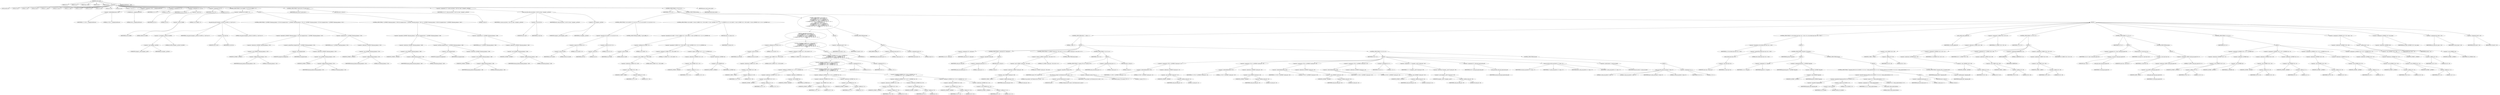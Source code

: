 digraph cache_insert {  
"1000114" [label = "(METHOD,cache_insert)" ]
"1000115" [label = "(PARAM,int a1)" ]
"1000116" [label = "(PARAM,int a2)" ]
"1000117" [label = "(PARAM,time_t time1)" ]
"1000118" [label = "(PARAM,int a4)" ]
"1000119" [label = "(PARAM,int a5)" ]
"1000120" [label = "(BLOCK,,)" ]
"1000121" [label = "(LOCAL,result: int)" ]
"1000122" [label = "(LOCAL,v6: int)" ]
"1000123" [label = "(LOCAL,v7: int)" ]
"1000124" [label = "(LOCAL,v8: int)" ]
"1000125" [label = "(LOCAL,v9: __int16)" ]
"1000126" [label = "(LOCAL,v10: char *)" ]
"1000127" [label = "(LOCAL,v11: char)" ]
"1000128" [label = "(LOCAL,v12: int)" ]
"1000129" [label = "(LOCAL,v13: int)" ]
"1000130" [label = "(LOCAL,v14: int)" ]
"1000131" [label = "(LOCAL,v15: int)" ]
"1000132" [label = "(LOCAL,v16: int)" ]
"1000133" [label = "(LOCAL,v17: int [ 7 ])" ]
"1000134" [label = "(<operator>.assignment,v17[4] = __readgsdword(0x14u))" ]
"1000135" [label = "(<operator>.indirectIndexAccess,v17[4])" ]
"1000136" [label = "(IDENTIFIER,v17,v17[4] = __readgsdword(0x14u))" ]
"1000137" [label = "(LITERAL,4,v17[4] = __readgsdword(0x14u))" ]
"1000138" [label = "(__readgsdword,__readgsdword(0x14u))" ]
"1000139" [label = "(LITERAL,0x14u,__readgsdword(0x14u))" ]
"1000140" [label = "(<operator>.assignment,v12 = 0)" ]
"1000141" [label = "(IDENTIFIER,v12,v12 = 0)" ]
"1000142" [label = "(LITERAL,0,v12 = 0)" ]
"1000143" [label = "(<operator>.assignment,v13 = a5 & 4)" ]
"1000144" [label = "(IDENTIFIER,v13,v13 = a5 & 4)" ]
"1000145" [label = "(<operator>.and,a5 & 4)" ]
"1000146" [label = "(IDENTIFIER,a5,a5 & 4)" ]
"1000147" [label = "(LITERAL,4,a5 & 4)" ]
"1000148" [label = "(<operator>.assignment,v14 = 0)" ]
"1000149" [label = "(IDENTIFIER,v14,v14 = 0)" ]
"1000150" [label = "(LITERAL,0,v14 = 0)" ]
"1000151" [label = "(CONTROL_STRUCTURE,if ( (a5 & 0x980) != 0 ),if ( (a5 & 0x980) != 0 ))" ]
"1000152" [label = "(<operator>.notEquals,(a5 & 0x980) != 0)" ]
"1000153" [label = "(<operator>.and,a5 & 0x980)" ]
"1000154" [label = "(IDENTIFIER,a5,a5 & 0x980)" ]
"1000155" [label = "(LITERAL,0x980,a5 & 0x980)" ]
"1000156" [label = "(LITERAL,0,(a5 & 0x980) != 0)" ]
"1000157" [label = "(BLOCK,,)" ]
"1000158" [label = "(log_query,log_query((unsigned __int16)a5 | 0x10000, a1, (void *)a2, 0))" ]
"1000159" [label = "(<operator>.or,(unsigned __int16)a5 | 0x10000)" ]
"1000160" [label = "(<operator>.cast,(unsigned __int16)a5)" ]
"1000161" [label = "(UNKNOWN,unsigned __int16,unsigned __int16)" ]
"1000162" [label = "(IDENTIFIER,a5,(unsigned __int16)a5)" ]
"1000163" [label = "(LITERAL,0x10000,(unsigned __int16)a5 | 0x10000)" ]
"1000164" [label = "(IDENTIFIER,a1,log_query((unsigned __int16)a5 | 0x10000, a1, (void *)a2, 0))" ]
"1000165" [label = "(<operator>.cast,(void *)a2)" ]
"1000166" [label = "(UNKNOWN,void *,void *)" ]
"1000167" [label = "(IDENTIFIER,a2,(void *)a2)" ]
"1000168" [label = "(LITERAL,0,log_query((unsigned __int16)a5 | 0x10000, a1, (void *)a2, 0))" ]
"1000169" [label = "(CONTROL_STRUCTURE,if ( *(_DWORD *)(dnsmasq_daemon + 252) && (unsigned int)a4 > *(_DWORD *)(dnsmasq_daemon + 252) ),if ( *(_DWORD *)(dnsmasq_daemon + 252) && (unsigned int)a4 > *(_DWORD *)(dnsmasq_daemon + 252) ))" ]
"1000170" [label = "(<operator>.logicalAnd,*(_DWORD *)(dnsmasq_daemon + 252) && (unsigned int)a4 > *(_DWORD *)(dnsmasq_daemon + 252))" ]
"1000171" [label = "(<operator>.indirection,*(_DWORD *)(dnsmasq_daemon + 252))" ]
"1000172" [label = "(<operator>.cast,(_DWORD *)(dnsmasq_daemon + 252))" ]
"1000173" [label = "(UNKNOWN,_DWORD *,_DWORD *)" ]
"1000174" [label = "(<operator>.addition,dnsmasq_daemon + 252)" ]
"1000175" [label = "(IDENTIFIER,dnsmasq_daemon,dnsmasq_daemon + 252)" ]
"1000176" [label = "(LITERAL,252,dnsmasq_daemon + 252)" ]
"1000177" [label = "(<operator>.greaterThan,(unsigned int)a4 > *(_DWORD *)(dnsmasq_daemon + 252))" ]
"1000178" [label = "(<operator>.cast,(unsigned int)a4)" ]
"1000179" [label = "(UNKNOWN,unsigned int,unsigned int)" ]
"1000180" [label = "(IDENTIFIER,a4,(unsigned int)a4)" ]
"1000181" [label = "(<operator>.indirection,*(_DWORD *)(dnsmasq_daemon + 252))" ]
"1000182" [label = "(<operator>.cast,(_DWORD *)(dnsmasq_daemon + 252))" ]
"1000183" [label = "(UNKNOWN,_DWORD *,_DWORD *)" ]
"1000184" [label = "(<operator>.addition,dnsmasq_daemon + 252)" ]
"1000185" [label = "(IDENTIFIER,dnsmasq_daemon,dnsmasq_daemon + 252)" ]
"1000186" [label = "(LITERAL,252,dnsmasq_daemon + 252)" ]
"1000187" [label = "(<operator>.assignment,a4 = *(_DWORD *)(dnsmasq_daemon + 252))" ]
"1000188" [label = "(IDENTIFIER,a4,a4 = *(_DWORD *)(dnsmasq_daemon + 252))" ]
"1000189" [label = "(<operator>.indirection,*(_DWORD *)(dnsmasq_daemon + 252))" ]
"1000190" [label = "(<operator>.cast,(_DWORD *)(dnsmasq_daemon + 252))" ]
"1000191" [label = "(UNKNOWN,_DWORD *,_DWORD *)" ]
"1000192" [label = "(<operator>.addition,dnsmasq_daemon + 252)" ]
"1000193" [label = "(IDENTIFIER,dnsmasq_daemon,dnsmasq_daemon + 252)" ]
"1000194" [label = "(LITERAL,252,dnsmasq_daemon + 252)" ]
"1000195" [label = "(CONTROL_STRUCTURE,if ( *(_DWORD *)(dnsmasq_daemon + 248) && (unsigned int)a4 < *(_DWORD *)(dnsmasq_daemon + 248) ),if ( *(_DWORD *)(dnsmasq_daemon + 248) && (unsigned int)a4 < *(_DWORD *)(dnsmasq_daemon + 248) ))" ]
"1000196" [label = "(<operator>.logicalAnd,*(_DWORD *)(dnsmasq_daemon + 248) && (unsigned int)a4 < *(_DWORD *)(dnsmasq_daemon + 248))" ]
"1000197" [label = "(<operator>.indirection,*(_DWORD *)(dnsmasq_daemon + 248))" ]
"1000198" [label = "(<operator>.cast,(_DWORD *)(dnsmasq_daemon + 248))" ]
"1000199" [label = "(UNKNOWN,_DWORD *,_DWORD *)" ]
"1000200" [label = "(<operator>.addition,dnsmasq_daemon + 248)" ]
"1000201" [label = "(IDENTIFIER,dnsmasq_daemon,dnsmasq_daemon + 248)" ]
"1000202" [label = "(LITERAL,248,dnsmasq_daemon + 248)" ]
"1000203" [label = "(<operator>.lessThan,(unsigned int)a4 < *(_DWORD *)(dnsmasq_daemon + 248))" ]
"1000204" [label = "(<operator>.cast,(unsigned int)a4)" ]
"1000205" [label = "(UNKNOWN,unsigned int,unsigned int)" ]
"1000206" [label = "(IDENTIFIER,a4,(unsigned int)a4)" ]
"1000207" [label = "(<operator>.indirection,*(_DWORD *)(dnsmasq_daemon + 248))" ]
"1000208" [label = "(<operator>.cast,(_DWORD *)(dnsmasq_daemon + 248))" ]
"1000209" [label = "(UNKNOWN,_DWORD *,_DWORD *)" ]
"1000210" [label = "(<operator>.addition,dnsmasq_daemon + 248)" ]
"1000211" [label = "(IDENTIFIER,dnsmasq_daemon,dnsmasq_daemon + 248)" ]
"1000212" [label = "(LITERAL,248,dnsmasq_daemon + 248)" ]
"1000213" [label = "(<operator>.assignment,a4 = *(_DWORD *)(dnsmasq_daemon + 248))" ]
"1000214" [label = "(IDENTIFIER,a4,a4 = *(_DWORD *)(dnsmasq_daemon + 248))" ]
"1000215" [label = "(<operator>.indirection,*(_DWORD *)(dnsmasq_daemon + 248))" ]
"1000216" [label = "(<operator>.cast,(_DWORD *)(dnsmasq_daemon + 248))" ]
"1000217" [label = "(UNKNOWN,_DWORD *,_DWORD *)" ]
"1000218" [label = "(<operator>.addition,dnsmasq_daemon + 248)" ]
"1000219" [label = "(IDENTIFIER,dnsmasq_daemon,dnsmasq_daemon + 248)" ]
"1000220" [label = "(LITERAL,248,dnsmasq_daemon + 248)" ]
"1000221" [label = "(CONTROL_STRUCTURE,if ( insert_error ),if ( insert_error ))" ]
"1000222" [label = "(IDENTIFIER,insert_error,if ( insert_error ))" ]
"1000223" [label = "(RETURN,return 0;,return 0;)" ]
"1000224" [label = "(LITERAL,0,return 0;)" ]
"1000225" [label = "(<operator>.assignment,v15 = cache_scan_free(a1, (void *)a2, time1, (unsigned __int16)a5))" ]
"1000226" [label = "(IDENTIFIER,v15,v15 = cache_scan_free(a1, (void *)a2, time1, (unsigned __int16)a5))" ]
"1000227" [label = "(cache_scan_free,cache_scan_free(a1, (void *)a2, time1, (unsigned __int16)a5))" ]
"1000228" [label = "(IDENTIFIER,a1,cache_scan_free(a1, (void *)a2, time1, (unsigned __int16)a5))" ]
"1000229" [label = "(<operator>.cast,(void *)a2)" ]
"1000230" [label = "(UNKNOWN,void *,void *)" ]
"1000231" [label = "(IDENTIFIER,a2,(void *)a2)" ]
"1000232" [label = "(IDENTIFIER,time1,cache_scan_free(a1, (void *)a2, time1, (unsigned __int16)a5))" ]
"1000233" [label = "(<operator>.cast,(unsigned __int16)a5)" ]
"1000234" [label = "(UNKNOWN,unsigned __int16,unsigned __int16)" ]
"1000235" [label = "(IDENTIFIER,a5,(unsigned __int16)a5)" ]
"1000236" [label = "(CONTROL_STRUCTURE,if ( v15 ),if ( v15 ))" ]
"1000237" [label = "(IDENTIFIER,v15,if ( v15 ))" ]
"1000238" [label = "(BLOCK,,)" ]
"1000239" [label = "(CONTROL_STRUCTURE,if ( (a5 & 0x180) == 0 || (a5 & 8) == 0 ),if ( (a5 & 0x180) == 0 || (a5 & 8) == 0 ))" ]
"1000240" [label = "(<operator>.logicalOr,(a5 & 0x180) == 0 || (a5 & 8) == 0)" ]
"1000241" [label = "(<operator>.equals,(a5 & 0x180) == 0)" ]
"1000242" [label = "(<operator>.and,a5 & 0x180)" ]
"1000243" [label = "(IDENTIFIER,a5,a5 & 0x180)" ]
"1000244" [label = "(LITERAL,0x180,a5 & 0x180)" ]
"1000245" [label = "(LITERAL,0,(a5 & 0x180) == 0)" ]
"1000246" [label = "(<operator>.equals,(a5 & 8) == 0)" ]
"1000247" [label = "(<operator>.and,a5 & 8)" ]
"1000248" [label = "(IDENTIFIER,a5,a5 & 8)" ]
"1000249" [label = "(LITERAL,8,a5 & 8)" ]
"1000250" [label = "(LITERAL,0,(a5 & 8) == 0)" ]
"1000251" [label = "(CONTROL_STRUCTURE,goto LABEL_27;,goto LABEL_27;)" ]
"1000252" [label = "(CONTROL_STRUCTURE,if ( (a5 & 0x80) != 0 && (*(_WORD *)(v15 + 36) & 0x80) != 0 && *(_DWORD *)(v15 + 12) == *(_DWORD *)a2 ),if ( (a5 & 0x80) != 0 && (*(_WORD *)(v15 + 36) & 0x80) != 0 && *(_DWORD *)(v15 + 12) == *(_DWORD *)a2 ))" ]
"1000253" [label = "(<operator>.logicalAnd,(a5 & 0x80) != 0 && (*(_WORD *)(v15 + 36) & 0x80) != 0 && *(_DWORD *)(v15 + 12) == *(_DWORD *)a2)" ]
"1000254" [label = "(<operator>.notEquals,(a5 & 0x80) != 0)" ]
"1000255" [label = "(<operator>.and,a5 & 0x80)" ]
"1000256" [label = "(IDENTIFIER,a5,a5 & 0x80)" ]
"1000257" [label = "(LITERAL,0x80,a5 & 0x80)" ]
"1000258" [label = "(LITERAL,0,(a5 & 0x80) != 0)" ]
"1000259" [label = "(<operator>.logicalAnd,(*(_WORD *)(v15 + 36) & 0x80) != 0 && *(_DWORD *)(v15 + 12) == *(_DWORD *)a2)" ]
"1000260" [label = "(<operator>.notEquals,(*(_WORD *)(v15 + 36) & 0x80) != 0)" ]
"1000261" [label = "(<operator>.and,*(_WORD *)(v15 + 36) & 0x80)" ]
"1000262" [label = "(<operator>.indirection,*(_WORD *)(v15 + 36))" ]
"1000263" [label = "(<operator>.cast,(_WORD *)(v15 + 36))" ]
"1000264" [label = "(UNKNOWN,_WORD *,_WORD *)" ]
"1000265" [label = "(<operator>.addition,v15 + 36)" ]
"1000266" [label = "(IDENTIFIER,v15,v15 + 36)" ]
"1000267" [label = "(LITERAL,36,v15 + 36)" ]
"1000268" [label = "(LITERAL,0x80,*(_WORD *)(v15 + 36) & 0x80)" ]
"1000269" [label = "(LITERAL,0,(*(_WORD *)(v15 + 36) & 0x80) != 0)" ]
"1000270" [label = "(<operator>.equals,*(_DWORD *)(v15 + 12) == *(_DWORD *)a2)" ]
"1000271" [label = "(<operator>.indirection,*(_DWORD *)(v15 + 12))" ]
"1000272" [label = "(<operator>.cast,(_DWORD *)(v15 + 12))" ]
"1000273" [label = "(UNKNOWN,_DWORD *,_DWORD *)" ]
"1000274" [label = "(<operator>.addition,v15 + 12)" ]
"1000275" [label = "(IDENTIFIER,v15,v15 + 12)" ]
"1000276" [label = "(LITERAL,12,v15 + 12)" ]
"1000277" [label = "(<operator>.indirection,*(_DWORD *)a2)" ]
"1000278" [label = "(<operator>.cast,(_DWORD *)a2)" ]
"1000279" [label = "(UNKNOWN,_DWORD *,_DWORD *)" ]
"1000280" [label = "(IDENTIFIER,a2,(_DWORD *)a2)" ]
"1000281" [label = "(RETURN,return v15;,return v15;)" ]
"1000282" [label = "(IDENTIFIER,v15,return v15;)" ]
"1000283" [label = "(CONTROL_STRUCTURE,if ( (a5 & 0x100) != 0\n      && (*(_WORD *)(v15 + 36) & 0x100) != 0\n      && (*(_DWORD *)(v15 + 12) != *(_DWORD *)a2\n       || *(_DWORD *)(v15 + 16) != *(_DWORD *)(a2 + 4)\n       || *(_DWORD *)(v15 + 20) != *(_DWORD *)(a2 + 8)\n       || *(_DWORD *)(v15 + 24) != *(_DWORD *)(a2 + 12) ? (v6 = 0) : (v6 = 1),\n          v6) ),if ( (a5 & 0x100) != 0\n      && (*(_WORD *)(v15 + 36) & 0x100) != 0\n      && (*(_DWORD *)(v15 + 12) != *(_DWORD *)a2\n       || *(_DWORD *)(v15 + 16) != *(_DWORD *)(a2 + 4)\n       || *(_DWORD *)(v15 + 20) != *(_DWORD *)(a2 + 8)\n       || *(_DWORD *)(v15 + 24) != *(_DWORD *)(a2 + 12) ? (v6 = 0) : (v6 = 1),\n          v6) ))" ]
"1000284" [label = "(<operator>.logicalAnd,(a5 & 0x100) != 0\n      && (*(_WORD *)(v15 + 36) & 0x100) != 0\n      && (*(_DWORD *)(v15 + 12) != *(_DWORD *)a2\n       || *(_DWORD *)(v15 + 16) != *(_DWORD *)(a2 + 4)\n       || *(_DWORD *)(v15 + 20) != *(_DWORD *)(a2 + 8)\n       || *(_DWORD *)(v15 + 24) != *(_DWORD *)(a2 + 12) ? (v6 = 0) : (v6 = 1),\n          v6))" ]
"1000285" [label = "(<operator>.notEquals,(a5 & 0x100) != 0)" ]
"1000286" [label = "(<operator>.and,a5 & 0x100)" ]
"1000287" [label = "(IDENTIFIER,a5,a5 & 0x100)" ]
"1000288" [label = "(LITERAL,0x100,a5 & 0x100)" ]
"1000289" [label = "(LITERAL,0,(a5 & 0x100) != 0)" ]
"1000290" [label = "(<operator>.logicalAnd,(*(_WORD *)(v15 + 36) & 0x100) != 0\n      && (*(_DWORD *)(v15 + 12) != *(_DWORD *)a2\n       || *(_DWORD *)(v15 + 16) != *(_DWORD *)(a2 + 4)\n       || *(_DWORD *)(v15 + 20) != *(_DWORD *)(a2 + 8)\n       || *(_DWORD *)(v15 + 24) != *(_DWORD *)(a2 + 12) ? (v6 = 0) : (v6 = 1),\n          v6))" ]
"1000291" [label = "(<operator>.notEquals,(*(_WORD *)(v15 + 36) & 0x100) != 0)" ]
"1000292" [label = "(<operator>.and,*(_WORD *)(v15 + 36) & 0x100)" ]
"1000293" [label = "(<operator>.indirection,*(_WORD *)(v15 + 36))" ]
"1000294" [label = "(<operator>.cast,(_WORD *)(v15 + 36))" ]
"1000295" [label = "(UNKNOWN,_WORD *,_WORD *)" ]
"1000296" [label = "(<operator>.addition,v15 + 36)" ]
"1000297" [label = "(IDENTIFIER,v15,v15 + 36)" ]
"1000298" [label = "(LITERAL,36,v15 + 36)" ]
"1000299" [label = "(LITERAL,0x100,*(_WORD *)(v15 + 36) & 0x100)" ]
"1000300" [label = "(LITERAL,0,(*(_WORD *)(v15 + 36) & 0x100) != 0)" ]
"1000301" [label = "(BLOCK,,)" ]
"1000302" [label = "(<operator>.conditional,*(_DWORD *)(v15 + 12) != *(_DWORD *)a2\n       || *(_DWORD *)(v15 + 16) != *(_DWORD *)(a2 + 4)\n       || *(_DWORD *)(v15 + 20) != *(_DWORD *)(a2 + 8)\n       || *(_DWORD *)(v15 + 24) != *(_DWORD *)(a2 + 12) ? (v6 = 0) : (v6 = 1))" ]
"1000303" [label = "(<operator>.logicalOr,*(_DWORD *)(v15 + 12) != *(_DWORD *)a2\n       || *(_DWORD *)(v15 + 16) != *(_DWORD *)(a2 + 4)\n       || *(_DWORD *)(v15 + 20) != *(_DWORD *)(a2 + 8)\n       || *(_DWORD *)(v15 + 24) != *(_DWORD *)(a2 + 12))" ]
"1000304" [label = "(<operator>.notEquals,*(_DWORD *)(v15 + 12) != *(_DWORD *)a2)" ]
"1000305" [label = "(<operator>.indirection,*(_DWORD *)(v15 + 12))" ]
"1000306" [label = "(<operator>.cast,(_DWORD *)(v15 + 12))" ]
"1000307" [label = "(UNKNOWN,_DWORD *,_DWORD *)" ]
"1000308" [label = "(<operator>.addition,v15 + 12)" ]
"1000309" [label = "(IDENTIFIER,v15,v15 + 12)" ]
"1000310" [label = "(LITERAL,12,v15 + 12)" ]
"1000311" [label = "(<operator>.indirection,*(_DWORD *)a2)" ]
"1000312" [label = "(<operator>.cast,(_DWORD *)a2)" ]
"1000313" [label = "(UNKNOWN,_DWORD *,_DWORD *)" ]
"1000314" [label = "(IDENTIFIER,a2,(_DWORD *)a2)" ]
"1000315" [label = "(<operator>.logicalOr,*(_DWORD *)(v15 + 16) != *(_DWORD *)(a2 + 4)\n       || *(_DWORD *)(v15 + 20) != *(_DWORD *)(a2 + 8)\n       || *(_DWORD *)(v15 + 24) != *(_DWORD *)(a2 + 12))" ]
"1000316" [label = "(<operator>.notEquals,*(_DWORD *)(v15 + 16) != *(_DWORD *)(a2 + 4))" ]
"1000317" [label = "(<operator>.indirection,*(_DWORD *)(v15 + 16))" ]
"1000318" [label = "(<operator>.cast,(_DWORD *)(v15 + 16))" ]
"1000319" [label = "(UNKNOWN,_DWORD *,_DWORD *)" ]
"1000320" [label = "(<operator>.addition,v15 + 16)" ]
"1000321" [label = "(IDENTIFIER,v15,v15 + 16)" ]
"1000322" [label = "(LITERAL,16,v15 + 16)" ]
"1000323" [label = "(<operator>.indirection,*(_DWORD *)(a2 + 4))" ]
"1000324" [label = "(<operator>.cast,(_DWORD *)(a2 + 4))" ]
"1000325" [label = "(UNKNOWN,_DWORD *,_DWORD *)" ]
"1000326" [label = "(<operator>.addition,a2 + 4)" ]
"1000327" [label = "(IDENTIFIER,a2,a2 + 4)" ]
"1000328" [label = "(LITERAL,4,a2 + 4)" ]
"1000329" [label = "(<operator>.logicalOr,*(_DWORD *)(v15 + 20) != *(_DWORD *)(a2 + 8)\n       || *(_DWORD *)(v15 + 24) != *(_DWORD *)(a2 + 12))" ]
"1000330" [label = "(<operator>.notEquals,*(_DWORD *)(v15 + 20) != *(_DWORD *)(a2 + 8))" ]
"1000331" [label = "(<operator>.indirection,*(_DWORD *)(v15 + 20))" ]
"1000332" [label = "(<operator>.cast,(_DWORD *)(v15 + 20))" ]
"1000333" [label = "(UNKNOWN,_DWORD *,_DWORD *)" ]
"1000334" [label = "(<operator>.addition,v15 + 20)" ]
"1000335" [label = "(IDENTIFIER,v15,v15 + 20)" ]
"1000336" [label = "(LITERAL,20,v15 + 20)" ]
"1000337" [label = "(<operator>.indirection,*(_DWORD *)(a2 + 8))" ]
"1000338" [label = "(<operator>.cast,(_DWORD *)(a2 + 8))" ]
"1000339" [label = "(UNKNOWN,_DWORD *,_DWORD *)" ]
"1000340" [label = "(<operator>.addition,a2 + 8)" ]
"1000341" [label = "(IDENTIFIER,a2,a2 + 8)" ]
"1000342" [label = "(LITERAL,8,a2 + 8)" ]
"1000343" [label = "(<operator>.notEquals,*(_DWORD *)(v15 + 24) != *(_DWORD *)(a2 + 12))" ]
"1000344" [label = "(<operator>.indirection,*(_DWORD *)(v15 + 24))" ]
"1000345" [label = "(<operator>.cast,(_DWORD *)(v15 + 24))" ]
"1000346" [label = "(UNKNOWN,_DWORD *,_DWORD *)" ]
"1000347" [label = "(<operator>.addition,v15 + 24)" ]
"1000348" [label = "(IDENTIFIER,v15,v15 + 24)" ]
"1000349" [label = "(LITERAL,24,v15 + 24)" ]
"1000350" [label = "(<operator>.indirection,*(_DWORD *)(a2 + 12))" ]
"1000351" [label = "(<operator>.cast,(_DWORD *)(a2 + 12))" ]
"1000352" [label = "(UNKNOWN,_DWORD *,_DWORD *)" ]
"1000353" [label = "(<operator>.addition,a2 + 12)" ]
"1000354" [label = "(IDENTIFIER,a2,a2 + 12)" ]
"1000355" [label = "(LITERAL,12,a2 + 12)" ]
"1000356" [label = "(<operator>.assignment,v6 = 0)" ]
"1000357" [label = "(IDENTIFIER,v6,v6 = 0)" ]
"1000358" [label = "(LITERAL,0,v6 = 0)" ]
"1000359" [label = "(<operator>.assignment,v6 = 1)" ]
"1000360" [label = "(IDENTIFIER,v6,v6 = 1)" ]
"1000361" [label = "(LITERAL,1,v6 = 1)" ]
"1000362" [label = "(IDENTIFIER,v6,)" ]
"1000363" [label = "(BLOCK,,)" ]
"1000364" [label = "(<operator>.assignment,result = v15)" ]
"1000365" [label = "(IDENTIFIER,result,result = v15)" ]
"1000366" [label = "(IDENTIFIER,v15,result = v15)" ]
"1000367" [label = "(CONTROL_STRUCTURE,else,else)" ]
"1000368" [label = "(BLOCK,,)" ]
"1000369" [label = "(JUMP_TARGET,LABEL_27)" ]
"1000370" [label = "(<operator>.assignment,insert_error = 1)" ]
"1000371" [label = "(IDENTIFIER,insert_error,insert_error = 1)" ]
"1000372" [label = "(LITERAL,1,insert_error = 1)" ]
"1000373" [label = "(<operator>.assignment,result = 0)" ]
"1000374" [label = "(IDENTIFIER,result,result = 0)" ]
"1000375" [label = "(LITERAL,0,result = 0)" ]
"1000376" [label = "(CONTROL_STRUCTURE,else,else)" ]
"1000377" [label = "(BLOCK,,)" ]
"1000378" [label = "(CONTROL_STRUCTURE,while ( 1 ),while ( 1 ))" ]
"1000379" [label = "(LITERAL,1,while ( 1 ))" ]
"1000380" [label = "(BLOCK,,)" ]
"1000381" [label = "(<operator>.assignment,v16 = cache_tail)" ]
"1000382" [label = "(IDENTIFIER,v16,v16 = cache_tail)" ]
"1000383" [label = "(IDENTIFIER,cache_tail,v16 = cache_tail)" ]
"1000384" [label = "(CONTROL_STRUCTURE,if ( !cache_tail ),if ( !cache_tail ))" ]
"1000385" [label = "(<operator>.logicalNot,!cache_tail)" ]
"1000386" [label = "(IDENTIFIER,cache_tail,!cache_tail)" ]
"1000387" [label = "(BLOCK,,)" ]
"1000388" [label = "(<operator>.assignment,insert_error = 1)" ]
"1000389" [label = "(IDENTIFIER,insert_error,insert_error = 1)" ]
"1000390" [label = "(LITERAL,1,insert_error = 1)" ]
"1000391" [label = "(RETURN,return 0;,return 0;)" ]
"1000392" [label = "(LITERAL,0,return 0;)" ]
"1000393" [label = "(CONTROL_STRUCTURE,if ( (*(_WORD *)(cache_tail + 36) & 0xC) == 0 ),if ( (*(_WORD *)(cache_tail + 36) & 0xC) == 0 ))" ]
"1000394" [label = "(<operator>.equals,(*(_WORD *)(cache_tail + 36) & 0xC) == 0)" ]
"1000395" [label = "(<operator>.and,*(_WORD *)(cache_tail + 36) & 0xC)" ]
"1000396" [label = "(<operator>.indirection,*(_WORD *)(cache_tail + 36))" ]
"1000397" [label = "(<operator>.cast,(_WORD *)(cache_tail + 36))" ]
"1000398" [label = "(UNKNOWN,_WORD *,_WORD *)" ]
"1000399" [label = "(<operator>.addition,cache_tail + 36)" ]
"1000400" [label = "(IDENTIFIER,cache_tail,cache_tail + 36)" ]
"1000401" [label = "(LITERAL,36,cache_tail + 36)" ]
"1000402" [label = "(LITERAL,0xC,*(_WORD *)(cache_tail + 36) & 0xC)" ]
"1000403" [label = "(LITERAL,0,(*(_WORD *)(cache_tail + 36) & 0xC) == 0)" ]
"1000404" [label = "(CONTROL_STRUCTURE,break;,break;)" ]
"1000405" [label = "(CONTROL_STRUCTURE,if ( v14 ),if ( v14 ))" ]
"1000406" [label = "(IDENTIFIER,v14,if ( v14 ))" ]
"1000407" [label = "(BLOCK,,)" ]
"1000408" [label = "(CONTROL_STRUCTURE,if ( !warned_7379 ),if ( !warned_7379 ))" ]
"1000409" [label = "(<operator>.logicalNot,!warned_7379)" ]
"1000410" [label = "(IDENTIFIER,warned_7379,!warned_7379)" ]
"1000411" [label = "(BLOCK,,)" ]
"1000412" [label = "(my_syslog,my_syslog(3, (int)\"Internal error in cache.\", v11))" ]
"1000413" [label = "(LITERAL,3,my_syslog(3, (int)\"Internal error in cache.\", v11))" ]
"1000414" [label = "(<operator>.cast,(int)\"Internal error in cache.\")" ]
"1000415" [label = "(UNKNOWN,int,int)" ]
"1000416" [label = "(LITERAL,\"Internal error in cache.\",(int)\"Internal error in cache.\")" ]
"1000417" [label = "(IDENTIFIER,v11,my_syslog(3, (int)\"Internal error in cache.\", v11))" ]
"1000418" [label = "(<operator>.assignment,warned_7379 = 1)" ]
"1000419" [label = "(IDENTIFIER,warned_7379,warned_7379 = 1)" ]
"1000420" [label = "(LITERAL,1,warned_7379 = 1)" ]
"1000421" [label = "(<operator>.assignment,insert_error = 1)" ]
"1000422" [label = "(IDENTIFIER,insert_error,insert_error = 1)" ]
"1000423" [label = "(LITERAL,1,insert_error = 1)" ]
"1000424" [label = "(RETURN,return 0;,return 0;)" ]
"1000425" [label = "(LITERAL,0,return 0;)" ]
"1000426" [label = "(CONTROL_STRUCTURE,if ( v13 ),if ( v13 ))" ]
"1000427" [label = "(IDENTIFIER,v13,if ( v13 ))" ]
"1000428" [label = "(BLOCK,,)" ]
"1000429" [label = "(<operator>.assignment,v17[0] = *(_DWORD *)(cache_tail + 12))" ]
"1000430" [label = "(<operator>.indirectIndexAccess,v17[0])" ]
"1000431" [label = "(IDENTIFIER,v17,v17[0] = *(_DWORD *)(cache_tail + 12))" ]
"1000432" [label = "(LITERAL,0,v17[0] = *(_DWORD *)(cache_tail + 12))" ]
"1000433" [label = "(<operator>.indirection,*(_DWORD *)(cache_tail + 12))" ]
"1000434" [label = "(<operator>.cast,(_DWORD *)(cache_tail + 12))" ]
"1000435" [label = "(UNKNOWN,_DWORD *,_DWORD *)" ]
"1000436" [label = "(<operator>.addition,cache_tail + 12)" ]
"1000437" [label = "(IDENTIFIER,cache_tail,cache_tail + 12)" ]
"1000438" [label = "(LITERAL,12,cache_tail + 12)" ]
"1000439" [label = "(<operator>.assignment,v17[1] = *(_DWORD *)(cache_tail + 16))" ]
"1000440" [label = "(<operator>.indirectIndexAccess,v17[1])" ]
"1000441" [label = "(IDENTIFIER,v17,v17[1] = *(_DWORD *)(cache_tail + 16))" ]
"1000442" [label = "(LITERAL,1,v17[1] = *(_DWORD *)(cache_tail + 16))" ]
"1000443" [label = "(<operator>.indirection,*(_DWORD *)(cache_tail + 16))" ]
"1000444" [label = "(<operator>.cast,(_DWORD *)(cache_tail + 16))" ]
"1000445" [label = "(UNKNOWN,_DWORD *,_DWORD *)" ]
"1000446" [label = "(<operator>.addition,cache_tail + 16)" ]
"1000447" [label = "(IDENTIFIER,cache_tail,cache_tail + 16)" ]
"1000448" [label = "(LITERAL,16,cache_tail + 16)" ]
"1000449" [label = "(<operator>.assignment,v17[2] = *(_DWORD *)(cache_tail + 20))" ]
"1000450" [label = "(<operator>.indirectIndexAccess,v17[2])" ]
"1000451" [label = "(IDENTIFIER,v17,v17[2] = *(_DWORD *)(cache_tail + 20))" ]
"1000452" [label = "(LITERAL,2,v17[2] = *(_DWORD *)(cache_tail + 20))" ]
"1000453" [label = "(<operator>.indirection,*(_DWORD *)(cache_tail + 20))" ]
"1000454" [label = "(<operator>.cast,(_DWORD *)(cache_tail + 20))" ]
"1000455" [label = "(UNKNOWN,_DWORD *,_DWORD *)" ]
"1000456" [label = "(<operator>.addition,cache_tail + 20)" ]
"1000457" [label = "(IDENTIFIER,cache_tail,cache_tail + 20)" ]
"1000458" [label = "(LITERAL,20,cache_tail + 20)" ]
"1000459" [label = "(<operator>.assignment,v17[3] = *(_DWORD *)(cache_tail + 24))" ]
"1000460" [label = "(<operator>.indirectIndexAccess,v17[3])" ]
"1000461" [label = "(IDENTIFIER,v17,v17[3] = *(_DWORD *)(cache_tail + 24))" ]
"1000462" [label = "(LITERAL,3,v17[3] = *(_DWORD *)(cache_tail + 24))" ]
"1000463" [label = "(<operator>.indirection,*(_DWORD *)(cache_tail + 24))" ]
"1000464" [label = "(<operator>.cast,(_DWORD *)(cache_tail + 24))" ]
"1000465" [label = "(UNKNOWN,_DWORD *,_DWORD *)" ]
"1000466" [label = "(<operator>.addition,cache_tail + 24)" ]
"1000467" [label = "(IDENTIFIER,cache_tail,cache_tail + 24)" ]
"1000468" [label = "(LITERAL,24,cache_tail + 24)" ]
"1000469" [label = "(<operator>.assignment,v14 = 1)" ]
"1000470" [label = "(IDENTIFIER,v14,v14 = 1)" ]
"1000471" [label = "(LITERAL,1,v14 = 1)" ]
"1000472" [label = "(<operator>.assignment,v7 = *(unsigned __int16 *)(cache_tail + 36))" ]
"1000473" [label = "(IDENTIFIER,v7,v7 = *(unsigned __int16 *)(cache_tail + 36))" ]
"1000474" [label = "(<operator>.indirection,*(unsigned __int16 *)(cache_tail + 36))" ]
"1000475" [label = "(<operator>.cast,(unsigned __int16 *)(cache_tail + 36))" ]
"1000476" [label = "(UNKNOWN,unsigned __int16 *,unsigned __int16 *)" ]
"1000477" [label = "(<operator>.addition,cache_tail + 36)" ]
"1000478" [label = "(IDENTIFIER,cache_tail,cache_tail + 36)" ]
"1000479" [label = "(LITERAL,36,cache_tail + 36)" ]
"1000480" [label = "(<operator>.assignment,v8 = cache_get_name(cache_tail))" ]
"1000481" [label = "(IDENTIFIER,v8,v8 = cache_get_name(cache_tail))" ]
"1000482" [label = "(cache_get_name,cache_get_name(cache_tail))" ]
"1000483" [label = "(IDENTIFIER,cache_tail,cache_get_name(cache_tail))" ]
"1000484" [label = "(cache_scan_free,cache_scan_free(v8, v17, time1, v7))" ]
"1000485" [label = "(IDENTIFIER,v8,cache_scan_free(v8, v17, time1, v7))" ]
"1000486" [label = "(IDENTIFIER,v17,cache_scan_free(v8, v17, time1, v7))" ]
"1000487" [label = "(IDENTIFIER,time1,cache_scan_free(v8, v17, time1, v7))" ]
"1000488" [label = "(IDENTIFIER,v7,cache_scan_free(v8, v17, time1, v7))" ]
"1000489" [label = "(<operator>.preIncrement,++cache_live_freed)" ]
"1000490" [label = "(IDENTIFIER,cache_live_freed,++cache_live_freed)" ]
"1000491" [label = "(CONTROL_STRUCTURE,else,else)" ]
"1000492" [label = "(BLOCK,,)" ]
"1000493" [label = "(cache_scan_free,cache_scan_free(0, 0, time1, 0))" ]
"1000494" [label = "(LITERAL,0,cache_scan_free(0, 0, time1, 0))" ]
"1000495" [label = "(LITERAL,0,cache_scan_free(0, 0, time1, 0))" ]
"1000496" [label = "(IDENTIFIER,time1,cache_scan_free(0, 0, time1, 0))" ]
"1000497" [label = "(LITERAL,0,cache_scan_free(0, 0, time1, 0))" ]
"1000498" [label = "(<operator>.assignment,v13 = 1)" ]
"1000499" [label = "(IDENTIFIER,v13,v13 = 1)" ]
"1000500" [label = "(LITERAL,1,v13 = 1)" ]
"1000501" [label = "(CONTROL_STRUCTURE,if ( a1 && strlen((const char *)a1) > 0x31 ),if ( a1 && strlen((const char *)a1) > 0x31 ))" ]
"1000502" [label = "(<operator>.logicalAnd,a1 && strlen((const char *)a1) > 0x31)" ]
"1000503" [label = "(IDENTIFIER,a1,a1 && strlen((const char *)a1) > 0x31)" ]
"1000504" [label = "(<operator>.greaterThan,strlen((const char *)a1) > 0x31)" ]
"1000505" [label = "(strlen,strlen((const char *)a1))" ]
"1000506" [label = "(<operator>.cast,(const char *)a1)" ]
"1000507" [label = "(UNKNOWN,const char *,const char *)" ]
"1000508" [label = "(IDENTIFIER,a1,(const char *)a1)" ]
"1000509" [label = "(LITERAL,0x31,strlen((const char *)a1) > 0x31)" ]
"1000510" [label = "(BLOCK,,)" ]
"1000511" [label = "(CONTROL_STRUCTURE,if ( big_free ),if ( big_free ))" ]
"1000512" [label = "(IDENTIFIER,big_free,if ( big_free ))" ]
"1000513" [label = "(BLOCK,,)" ]
"1000514" [label = "(<operator>.assignment,v12 = big_free)" ]
"1000515" [label = "(IDENTIFIER,v12,v12 = big_free)" ]
"1000516" [label = "(IDENTIFIER,big_free,v12 = big_free)" ]
"1000517" [label = "(<operator>.assignment,big_free = *(_DWORD *)big_free)" ]
"1000518" [label = "(IDENTIFIER,big_free,big_free = *(_DWORD *)big_free)" ]
"1000519" [label = "(<operator>.indirection,*(_DWORD *)big_free)" ]
"1000520" [label = "(<operator>.cast,(_DWORD *)big_free)" ]
"1000521" [label = "(UNKNOWN,_DWORD *,_DWORD *)" ]
"1000522" [label = "(IDENTIFIER,big_free,(_DWORD *)big_free)" ]
"1000523" [label = "(CONTROL_STRUCTURE,else,else)" ]
"1000524" [label = "(BLOCK,,)" ]
"1000525" [label = "(CONTROL_STRUCTURE,if ( !bignames_left && (a5 & 0x5000) == 0 || (v12 = whine_malloc(0x404u)) == 0 ),if ( !bignames_left && (a5 & 0x5000) == 0 || (v12 = whine_malloc(0x404u)) == 0 ))" ]
"1000526" [label = "(<operator>.logicalOr,!bignames_left && (a5 & 0x5000) == 0 || (v12 = whine_malloc(0x404u)) == 0)" ]
"1000527" [label = "(<operator>.logicalAnd,!bignames_left && (a5 & 0x5000) == 0)" ]
"1000528" [label = "(<operator>.logicalNot,!bignames_left)" ]
"1000529" [label = "(IDENTIFIER,bignames_left,!bignames_left)" ]
"1000530" [label = "(<operator>.equals,(a5 & 0x5000) == 0)" ]
"1000531" [label = "(<operator>.and,a5 & 0x5000)" ]
"1000532" [label = "(IDENTIFIER,a5,a5 & 0x5000)" ]
"1000533" [label = "(LITERAL,0x5000,a5 & 0x5000)" ]
"1000534" [label = "(LITERAL,0,(a5 & 0x5000) == 0)" ]
"1000535" [label = "(<operator>.equals,(v12 = whine_malloc(0x404u)) == 0)" ]
"1000536" [label = "(<operator>.assignment,v12 = whine_malloc(0x404u))" ]
"1000537" [label = "(IDENTIFIER,v12,v12 = whine_malloc(0x404u))" ]
"1000538" [label = "(whine_malloc,whine_malloc(0x404u))" ]
"1000539" [label = "(LITERAL,0x404u,whine_malloc(0x404u))" ]
"1000540" [label = "(LITERAL,0,(v12 = whine_malloc(0x404u)) == 0)" ]
"1000541" [label = "(BLOCK,,)" ]
"1000542" [label = "(<operator>.assignment,insert_error = 1)" ]
"1000543" [label = "(IDENTIFIER,insert_error,insert_error = 1)" ]
"1000544" [label = "(LITERAL,1,insert_error = 1)" ]
"1000545" [label = "(RETURN,return 0;,return 0;)" ]
"1000546" [label = "(LITERAL,0,return 0;)" ]
"1000547" [label = "(CONTROL_STRUCTURE,if ( bignames_left ),if ( bignames_left ))" ]
"1000548" [label = "(IDENTIFIER,bignames_left,if ( bignames_left ))" ]
"1000549" [label = "(<operator>.preDecrement,--bignames_left)" ]
"1000550" [label = "(IDENTIFIER,bignames_left,--bignames_left)" ]
"1000551" [label = "(cache_unlink,cache_unlink(v16))" ]
"1000552" [label = "(IDENTIFIER,v16,cache_unlink(v16))" ]
"1000553" [label = "(<operator>.assignment,*(_WORD *)(v16 + 36) = a5)" ]
"1000554" [label = "(<operator>.indirection,*(_WORD *)(v16 + 36))" ]
"1000555" [label = "(<operator>.cast,(_WORD *)(v16 + 36))" ]
"1000556" [label = "(UNKNOWN,_WORD *,_WORD *)" ]
"1000557" [label = "(<operator>.addition,v16 + 36)" ]
"1000558" [label = "(IDENTIFIER,v16,v16 + 36)" ]
"1000559" [label = "(LITERAL,36,v16 + 36)" ]
"1000560" [label = "(IDENTIFIER,a5,*(_WORD *)(v16 + 36) = a5)" ]
"1000561" [label = "(CONTROL_STRUCTURE,if ( v12 ),if ( v12 ))" ]
"1000562" [label = "(IDENTIFIER,v12,if ( v12 ))" ]
"1000563" [label = "(BLOCK,,)" ]
"1000564" [label = "(<operator>.assignment,*(_DWORD *)(v16 + 40) = v12)" ]
"1000565" [label = "(<operator>.indirection,*(_DWORD *)(v16 + 40))" ]
"1000566" [label = "(<operator>.cast,(_DWORD *)(v16 + 40))" ]
"1000567" [label = "(UNKNOWN,_DWORD *,_DWORD *)" ]
"1000568" [label = "(<operator>.addition,v16 + 40)" ]
"1000569" [label = "(IDENTIFIER,v16,v16 + 40)" ]
"1000570" [label = "(LITERAL,40,v16 + 40)" ]
"1000571" [label = "(IDENTIFIER,v12,*(_DWORD *)(v16 + 40) = v12)" ]
"1000572" [label = "(<operator>.assignment,v9 = *(_WORD *)(v16 + 36))" ]
"1000573" [label = "(IDENTIFIER,v9,v9 = *(_WORD *)(v16 + 36))" ]
"1000574" [label = "(<operator>.indirection,*(_WORD *)(v16 + 36))" ]
"1000575" [label = "(<operator>.cast,(_WORD *)(v16 + 36))" ]
"1000576" [label = "(UNKNOWN,_WORD *,_WORD *)" ]
"1000577" [label = "(<operator>.addition,v16 + 36)" ]
"1000578" [label = "(IDENTIFIER,v16,v16 + 36)" ]
"1000579" [label = "(LITERAL,36,v16 + 36)" ]
"1000580" [label = "(<operators>.assignmentOr,HIBYTE(v9) |= 2u)" ]
"1000581" [label = "(HIBYTE,HIBYTE(v9))" ]
"1000582" [label = "(IDENTIFIER,v9,HIBYTE(v9))" ]
"1000583" [label = "(LITERAL,2u,HIBYTE(v9) |= 2u)" ]
"1000584" [label = "(<operator>.assignment,*(_WORD *)(v16 + 36) = v9)" ]
"1000585" [label = "(<operator>.indirection,*(_WORD *)(v16 + 36))" ]
"1000586" [label = "(<operator>.cast,(_WORD *)(v16 + 36))" ]
"1000587" [label = "(UNKNOWN,_WORD *,_WORD *)" ]
"1000588" [label = "(<operator>.addition,v16 + 36)" ]
"1000589" [label = "(IDENTIFIER,v16,v16 + 36)" ]
"1000590" [label = "(LITERAL,36,v16 + 36)" ]
"1000591" [label = "(IDENTIFIER,v9,*(_WORD *)(v16 + 36) = v9)" ]
"1000592" [label = "(CONTROL_STRUCTURE,if ( a1 ),if ( a1 ))" ]
"1000593" [label = "(IDENTIFIER,a1,if ( a1 ))" ]
"1000594" [label = "(BLOCK,,)" ]
"1000595" [label = "(<operator>.assignment,v10 = (char *)cache_get_name(v16))" ]
"1000596" [label = "(IDENTIFIER,v10,v10 = (char *)cache_get_name(v16))" ]
"1000597" [label = "(<operator>.cast,(char *)cache_get_name(v16))" ]
"1000598" [label = "(UNKNOWN,char *,char *)" ]
"1000599" [label = "(cache_get_name,cache_get_name(v16))" ]
"1000600" [label = "(IDENTIFIER,v16,cache_get_name(v16))" ]
"1000601" [label = "(strcpy,strcpy(v10, (const char *)a1))" ]
"1000602" [label = "(IDENTIFIER,v10,strcpy(v10, (const char *)a1))" ]
"1000603" [label = "(<operator>.cast,(const char *)a1)" ]
"1000604" [label = "(UNKNOWN,const char *,const char *)" ]
"1000605" [label = "(IDENTIFIER,a1,(const char *)a1)" ]
"1000606" [label = "(CONTROL_STRUCTURE,else,else)" ]
"1000607" [label = "(BLOCK,,)" ]
"1000608" [label = "(<operator>.assignment,*(_BYTE *)cache_get_name(v16) = 0)" ]
"1000609" [label = "(<operator>.indirection,*(_BYTE *)cache_get_name(v16))" ]
"1000610" [label = "(<operator>.cast,(_BYTE *)cache_get_name(v16))" ]
"1000611" [label = "(UNKNOWN,_BYTE *,_BYTE *)" ]
"1000612" [label = "(cache_get_name,cache_get_name(v16))" ]
"1000613" [label = "(IDENTIFIER,v16,cache_get_name(v16))" ]
"1000614" [label = "(LITERAL,0,*(_BYTE *)cache_get_name(v16) = 0)" ]
"1000615" [label = "(CONTROL_STRUCTURE,if ( a2 ),if ( a2 ))" ]
"1000616" [label = "(IDENTIFIER,a2,if ( a2 ))" ]
"1000617" [label = "(BLOCK,,)" ]
"1000618" [label = "(<operator>.assignment,*(_DWORD *)(v16 + 12) = *(_DWORD *)a2)" ]
"1000619" [label = "(<operator>.indirection,*(_DWORD *)(v16 + 12))" ]
"1000620" [label = "(<operator>.cast,(_DWORD *)(v16 + 12))" ]
"1000621" [label = "(UNKNOWN,_DWORD *,_DWORD *)" ]
"1000622" [label = "(<operator>.addition,v16 + 12)" ]
"1000623" [label = "(IDENTIFIER,v16,v16 + 12)" ]
"1000624" [label = "(LITERAL,12,v16 + 12)" ]
"1000625" [label = "(<operator>.indirection,*(_DWORD *)a2)" ]
"1000626" [label = "(<operator>.cast,(_DWORD *)a2)" ]
"1000627" [label = "(UNKNOWN,_DWORD *,_DWORD *)" ]
"1000628" [label = "(IDENTIFIER,a2,(_DWORD *)a2)" ]
"1000629" [label = "(<operator>.assignment,*(_DWORD *)(v16 + 16) = *(_DWORD *)(a2 + 4))" ]
"1000630" [label = "(<operator>.indirection,*(_DWORD *)(v16 + 16))" ]
"1000631" [label = "(<operator>.cast,(_DWORD *)(v16 + 16))" ]
"1000632" [label = "(UNKNOWN,_DWORD *,_DWORD *)" ]
"1000633" [label = "(<operator>.addition,v16 + 16)" ]
"1000634" [label = "(IDENTIFIER,v16,v16 + 16)" ]
"1000635" [label = "(LITERAL,16,v16 + 16)" ]
"1000636" [label = "(<operator>.indirection,*(_DWORD *)(a2 + 4))" ]
"1000637" [label = "(<operator>.cast,(_DWORD *)(a2 + 4))" ]
"1000638" [label = "(UNKNOWN,_DWORD *,_DWORD *)" ]
"1000639" [label = "(<operator>.addition,a2 + 4)" ]
"1000640" [label = "(IDENTIFIER,a2,a2 + 4)" ]
"1000641" [label = "(LITERAL,4,a2 + 4)" ]
"1000642" [label = "(<operator>.assignment,*(_DWORD *)(v16 + 20) = *(_DWORD *)(a2 + 8))" ]
"1000643" [label = "(<operator>.indirection,*(_DWORD *)(v16 + 20))" ]
"1000644" [label = "(<operator>.cast,(_DWORD *)(v16 + 20))" ]
"1000645" [label = "(UNKNOWN,_DWORD *,_DWORD *)" ]
"1000646" [label = "(<operator>.addition,v16 + 20)" ]
"1000647" [label = "(IDENTIFIER,v16,v16 + 20)" ]
"1000648" [label = "(LITERAL,20,v16 + 20)" ]
"1000649" [label = "(<operator>.indirection,*(_DWORD *)(a2 + 8))" ]
"1000650" [label = "(<operator>.cast,(_DWORD *)(a2 + 8))" ]
"1000651" [label = "(UNKNOWN,_DWORD *,_DWORD *)" ]
"1000652" [label = "(<operator>.addition,a2 + 8)" ]
"1000653" [label = "(IDENTIFIER,a2,a2 + 8)" ]
"1000654" [label = "(LITERAL,8,a2 + 8)" ]
"1000655" [label = "(<operator>.assignment,*(_DWORD *)(v16 + 24) = *(_DWORD *)(a2 + 12))" ]
"1000656" [label = "(<operator>.indirection,*(_DWORD *)(v16 + 24))" ]
"1000657" [label = "(<operator>.cast,(_DWORD *)(v16 + 24))" ]
"1000658" [label = "(UNKNOWN,_DWORD *,_DWORD *)" ]
"1000659" [label = "(<operator>.addition,v16 + 24)" ]
"1000660" [label = "(IDENTIFIER,v16,v16 + 24)" ]
"1000661" [label = "(LITERAL,24,v16 + 24)" ]
"1000662" [label = "(<operator>.indirection,*(_DWORD *)(a2 + 12))" ]
"1000663" [label = "(<operator>.cast,(_DWORD *)(a2 + 12))" ]
"1000664" [label = "(UNKNOWN,_DWORD *,_DWORD *)" ]
"1000665" [label = "(<operator>.addition,a2 + 12)" ]
"1000666" [label = "(IDENTIFIER,a2,a2 + 12)" ]
"1000667" [label = "(LITERAL,12,a2 + 12)" ]
"1000668" [label = "(<operator>.assignment,*(_DWORD *)(v16 + 28) = time1 + a4)" ]
"1000669" [label = "(<operator>.indirection,*(_DWORD *)(v16 + 28))" ]
"1000670" [label = "(<operator>.cast,(_DWORD *)(v16 + 28))" ]
"1000671" [label = "(UNKNOWN,_DWORD *,_DWORD *)" ]
"1000672" [label = "(<operator>.addition,v16 + 28)" ]
"1000673" [label = "(IDENTIFIER,v16,v16 + 28)" ]
"1000674" [label = "(LITERAL,28,v16 + 28)" ]
"1000675" [label = "(<operator>.addition,time1 + a4)" ]
"1000676" [label = "(IDENTIFIER,time1,time1 + a4)" ]
"1000677" [label = "(IDENTIFIER,a4,time1 + a4)" ]
"1000678" [label = "(<operator>.assignment,*(_DWORD *)v16 = new_chain)" ]
"1000679" [label = "(<operator>.indirection,*(_DWORD *)v16)" ]
"1000680" [label = "(<operator>.cast,(_DWORD *)v16)" ]
"1000681" [label = "(UNKNOWN,_DWORD *,_DWORD *)" ]
"1000682" [label = "(IDENTIFIER,v16,(_DWORD *)v16)" ]
"1000683" [label = "(IDENTIFIER,new_chain,*(_DWORD *)v16 = new_chain)" ]
"1000684" [label = "(<operator>.assignment,new_chain = v16)" ]
"1000685" [label = "(IDENTIFIER,new_chain,new_chain = v16)" ]
"1000686" [label = "(IDENTIFIER,v16,new_chain = v16)" ]
"1000687" [label = "(<operator>.assignment,result = v16)" ]
"1000688" [label = "(IDENTIFIER,result,result = v16)" ]
"1000689" [label = "(IDENTIFIER,v16,result = v16)" ]
"1000690" [label = "(RETURN,return result;,return result;)" ]
"1000691" [label = "(IDENTIFIER,result,return result;)" ]
"1000692" [label = "(METHOD_RETURN,int __cdecl)" ]
  "1000114" -> "1000115" 
  "1000114" -> "1000116" 
  "1000114" -> "1000117" 
  "1000114" -> "1000118" 
  "1000114" -> "1000119" 
  "1000114" -> "1000120" 
  "1000114" -> "1000692" 
  "1000120" -> "1000121" 
  "1000120" -> "1000122" 
  "1000120" -> "1000123" 
  "1000120" -> "1000124" 
  "1000120" -> "1000125" 
  "1000120" -> "1000126" 
  "1000120" -> "1000127" 
  "1000120" -> "1000128" 
  "1000120" -> "1000129" 
  "1000120" -> "1000130" 
  "1000120" -> "1000131" 
  "1000120" -> "1000132" 
  "1000120" -> "1000133" 
  "1000120" -> "1000134" 
  "1000120" -> "1000140" 
  "1000120" -> "1000143" 
  "1000120" -> "1000148" 
  "1000120" -> "1000151" 
  "1000120" -> "1000221" 
  "1000120" -> "1000225" 
  "1000120" -> "1000236" 
  "1000120" -> "1000690" 
  "1000134" -> "1000135" 
  "1000134" -> "1000138" 
  "1000135" -> "1000136" 
  "1000135" -> "1000137" 
  "1000138" -> "1000139" 
  "1000140" -> "1000141" 
  "1000140" -> "1000142" 
  "1000143" -> "1000144" 
  "1000143" -> "1000145" 
  "1000145" -> "1000146" 
  "1000145" -> "1000147" 
  "1000148" -> "1000149" 
  "1000148" -> "1000150" 
  "1000151" -> "1000152" 
  "1000151" -> "1000157" 
  "1000152" -> "1000153" 
  "1000152" -> "1000156" 
  "1000153" -> "1000154" 
  "1000153" -> "1000155" 
  "1000157" -> "1000158" 
  "1000157" -> "1000169" 
  "1000157" -> "1000195" 
  "1000158" -> "1000159" 
  "1000158" -> "1000164" 
  "1000158" -> "1000165" 
  "1000158" -> "1000168" 
  "1000159" -> "1000160" 
  "1000159" -> "1000163" 
  "1000160" -> "1000161" 
  "1000160" -> "1000162" 
  "1000165" -> "1000166" 
  "1000165" -> "1000167" 
  "1000169" -> "1000170" 
  "1000169" -> "1000187" 
  "1000170" -> "1000171" 
  "1000170" -> "1000177" 
  "1000171" -> "1000172" 
  "1000172" -> "1000173" 
  "1000172" -> "1000174" 
  "1000174" -> "1000175" 
  "1000174" -> "1000176" 
  "1000177" -> "1000178" 
  "1000177" -> "1000181" 
  "1000178" -> "1000179" 
  "1000178" -> "1000180" 
  "1000181" -> "1000182" 
  "1000182" -> "1000183" 
  "1000182" -> "1000184" 
  "1000184" -> "1000185" 
  "1000184" -> "1000186" 
  "1000187" -> "1000188" 
  "1000187" -> "1000189" 
  "1000189" -> "1000190" 
  "1000190" -> "1000191" 
  "1000190" -> "1000192" 
  "1000192" -> "1000193" 
  "1000192" -> "1000194" 
  "1000195" -> "1000196" 
  "1000195" -> "1000213" 
  "1000196" -> "1000197" 
  "1000196" -> "1000203" 
  "1000197" -> "1000198" 
  "1000198" -> "1000199" 
  "1000198" -> "1000200" 
  "1000200" -> "1000201" 
  "1000200" -> "1000202" 
  "1000203" -> "1000204" 
  "1000203" -> "1000207" 
  "1000204" -> "1000205" 
  "1000204" -> "1000206" 
  "1000207" -> "1000208" 
  "1000208" -> "1000209" 
  "1000208" -> "1000210" 
  "1000210" -> "1000211" 
  "1000210" -> "1000212" 
  "1000213" -> "1000214" 
  "1000213" -> "1000215" 
  "1000215" -> "1000216" 
  "1000216" -> "1000217" 
  "1000216" -> "1000218" 
  "1000218" -> "1000219" 
  "1000218" -> "1000220" 
  "1000221" -> "1000222" 
  "1000221" -> "1000223" 
  "1000223" -> "1000224" 
  "1000225" -> "1000226" 
  "1000225" -> "1000227" 
  "1000227" -> "1000228" 
  "1000227" -> "1000229" 
  "1000227" -> "1000232" 
  "1000227" -> "1000233" 
  "1000229" -> "1000230" 
  "1000229" -> "1000231" 
  "1000233" -> "1000234" 
  "1000233" -> "1000235" 
  "1000236" -> "1000237" 
  "1000236" -> "1000238" 
  "1000236" -> "1000376" 
  "1000238" -> "1000239" 
  "1000238" -> "1000252" 
  "1000238" -> "1000283" 
  "1000239" -> "1000240" 
  "1000239" -> "1000251" 
  "1000240" -> "1000241" 
  "1000240" -> "1000246" 
  "1000241" -> "1000242" 
  "1000241" -> "1000245" 
  "1000242" -> "1000243" 
  "1000242" -> "1000244" 
  "1000246" -> "1000247" 
  "1000246" -> "1000250" 
  "1000247" -> "1000248" 
  "1000247" -> "1000249" 
  "1000252" -> "1000253" 
  "1000252" -> "1000281" 
  "1000253" -> "1000254" 
  "1000253" -> "1000259" 
  "1000254" -> "1000255" 
  "1000254" -> "1000258" 
  "1000255" -> "1000256" 
  "1000255" -> "1000257" 
  "1000259" -> "1000260" 
  "1000259" -> "1000270" 
  "1000260" -> "1000261" 
  "1000260" -> "1000269" 
  "1000261" -> "1000262" 
  "1000261" -> "1000268" 
  "1000262" -> "1000263" 
  "1000263" -> "1000264" 
  "1000263" -> "1000265" 
  "1000265" -> "1000266" 
  "1000265" -> "1000267" 
  "1000270" -> "1000271" 
  "1000270" -> "1000277" 
  "1000271" -> "1000272" 
  "1000272" -> "1000273" 
  "1000272" -> "1000274" 
  "1000274" -> "1000275" 
  "1000274" -> "1000276" 
  "1000277" -> "1000278" 
  "1000278" -> "1000279" 
  "1000278" -> "1000280" 
  "1000281" -> "1000282" 
  "1000283" -> "1000284" 
  "1000283" -> "1000363" 
  "1000283" -> "1000367" 
  "1000284" -> "1000285" 
  "1000284" -> "1000290" 
  "1000285" -> "1000286" 
  "1000285" -> "1000289" 
  "1000286" -> "1000287" 
  "1000286" -> "1000288" 
  "1000290" -> "1000291" 
  "1000290" -> "1000301" 
  "1000291" -> "1000292" 
  "1000291" -> "1000300" 
  "1000292" -> "1000293" 
  "1000292" -> "1000299" 
  "1000293" -> "1000294" 
  "1000294" -> "1000295" 
  "1000294" -> "1000296" 
  "1000296" -> "1000297" 
  "1000296" -> "1000298" 
  "1000301" -> "1000302" 
  "1000301" -> "1000362" 
  "1000302" -> "1000303" 
  "1000302" -> "1000356" 
  "1000302" -> "1000359" 
  "1000303" -> "1000304" 
  "1000303" -> "1000315" 
  "1000304" -> "1000305" 
  "1000304" -> "1000311" 
  "1000305" -> "1000306" 
  "1000306" -> "1000307" 
  "1000306" -> "1000308" 
  "1000308" -> "1000309" 
  "1000308" -> "1000310" 
  "1000311" -> "1000312" 
  "1000312" -> "1000313" 
  "1000312" -> "1000314" 
  "1000315" -> "1000316" 
  "1000315" -> "1000329" 
  "1000316" -> "1000317" 
  "1000316" -> "1000323" 
  "1000317" -> "1000318" 
  "1000318" -> "1000319" 
  "1000318" -> "1000320" 
  "1000320" -> "1000321" 
  "1000320" -> "1000322" 
  "1000323" -> "1000324" 
  "1000324" -> "1000325" 
  "1000324" -> "1000326" 
  "1000326" -> "1000327" 
  "1000326" -> "1000328" 
  "1000329" -> "1000330" 
  "1000329" -> "1000343" 
  "1000330" -> "1000331" 
  "1000330" -> "1000337" 
  "1000331" -> "1000332" 
  "1000332" -> "1000333" 
  "1000332" -> "1000334" 
  "1000334" -> "1000335" 
  "1000334" -> "1000336" 
  "1000337" -> "1000338" 
  "1000338" -> "1000339" 
  "1000338" -> "1000340" 
  "1000340" -> "1000341" 
  "1000340" -> "1000342" 
  "1000343" -> "1000344" 
  "1000343" -> "1000350" 
  "1000344" -> "1000345" 
  "1000345" -> "1000346" 
  "1000345" -> "1000347" 
  "1000347" -> "1000348" 
  "1000347" -> "1000349" 
  "1000350" -> "1000351" 
  "1000351" -> "1000352" 
  "1000351" -> "1000353" 
  "1000353" -> "1000354" 
  "1000353" -> "1000355" 
  "1000356" -> "1000357" 
  "1000356" -> "1000358" 
  "1000359" -> "1000360" 
  "1000359" -> "1000361" 
  "1000363" -> "1000364" 
  "1000364" -> "1000365" 
  "1000364" -> "1000366" 
  "1000367" -> "1000368" 
  "1000368" -> "1000369" 
  "1000368" -> "1000370" 
  "1000368" -> "1000373" 
  "1000370" -> "1000371" 
  "1000370" -> "1000372" 
  "1000373" -> "1000374" 
  "1000373" -> "1000375" 
  "1000376" -> "1000377" 
  "1000377" -> "1000378" 
  "1000377" -> "1000501" 
  "1000377" -> "1000551" 
  "1000377" -> "1000553" 
  "1000377" -> "1000561" 
  "1000377" -> "1000592" 
  "1000377" -> "1000615" 
  "1000377" -> "1000668" 
  "1000377" -> "1000678" 
  "1000377" -> "1000684" 
  "1000377" -> "1000687" 
  "1000378" -> "1000379" 
  "1000378" -> "1000380" 
  "1000380" -> "1000381" 
  "1000380" -> "1000384" 
  "1000380" -> "1000393" 
  "1000380" -> "1000405" 
  "1000380" -> "1000426" 
  "1000381" -> "1000382" 
  "1000381" -> "1000383" 
  "1000384" -> "1000385" 
  "1000384" -> "1000387" 
  "1000385" -> "1000386" 
  "1000387" -> "1000388" 
  "1000387" -> "1000391" 
  "1000388" -> "1000389" 
  "1000388" -> "1000390" 
  "1000391" -> "1000392" 
  "1000393" -> "1000394" 
  "1000393" -> "1000404" 
  "1000394" -> "1000395" 
  "1000394" -> "1000403" 
  "1000395" -> "1000396" 
  "1000395" -> "1000402" 
  "1000396" -> "1000397" 
  "1000397" -> "1000398" 
  "1000397" -> "1000399" 
  "1000399" -> "1000400" 
  "1000399" -> "1000401" 
  "1000405" -> "1000406" 
  "1000405" -> "1000407" 
  "1000407" -> "1000408" 
  "1000407" -> "1000421" 
  "1000407" -> "1000424" 
  "1000408" -> "1000409" 
  "1000408" -> "1000411" 
  "1000409" -> "1000410" 
  "1000411" -> "1000412" 
  "1000411" -> "1000418" 
  "1000412" -> "1000413" 
  "1000412" -> "1000414" 
  "1000412" -> "1000417" 
  "1000414" -> "1000415" 
  "1000414" -> "1000416" 
  "1000418" -> "1000419" 
  "1000418" -> "1000420" 
  "1000421" -> "1000422" 
  "1000421" -> "1000423" 
  "1000424" -> "1000425" 
  "1000426" -> "1000427" 
  "1000426" -> "1000428" 
  "1000426" -> "1000491" 
  "1000428" -> "1000429" 
  "1000428" -> "1000439" 
  "1000428" -> "1000449" 
  "1000428" -> "1000459" 
  "1000428" -> "1000469" 
  "1000428" -> "1000472" 
  "1000428" -> "1000480" 
  "1000428" -> "1000484" 
  "1000428" -> "1000489" 
  "1000429" -> "1000430" 
  "1000429" -> "1000433" 
  "1000430" -> "1000431" 
  "1000430" -> "1000432" 
  "1000433" -> "1000434" 
  "1000434" -> "1000435" 
  "1000434" -> "1000436" 
  "1000436" -> "1000437" 
  "1000436" -> "1000438" 
  "1000439" -> "1000440" 
  "1000439" -> "1000443" 
  "1000440" -> "1000441" 
  "1000440" -> "1000442" 
  "1000443" -> "1000444" 
  "1000444" -> "1000445" 
  "1000444" -> "1000446" 
  "1000446" -> "1000447" 
  "1000446" -> "1000448" 
  "1000449" -> "1000450" 
  "1000449" -> "1000453" 
  "1000450" -> "1000451" 
  "1000450" -> "1000452" 
  "1000453" -> "1000454" 
  "1000454" -> "1000455" 
  "1000454" -> "1000456" 
  "1000456" -> "1000457" 
  "1000456" -> "1000458" 
  "1000459" -> "1000460" 
  "1000459" -> "1000463" 
  "1000460" -> "1000461" 
  "1000460" -> "1000462" 
  "1000463" -> "1000464" 
  "1000464" -> "1000465" 
  "1000464" -> "1000466" 
  "1000466" -> "1000467" 
  "1000466" -> "1000468" 
  "1000469" -> "1000470" 
  "1000469" -> "1000471" 
  "1000472" -> "1000473" 
  "1000472" -> "1000474" 
  "1000474" -> "1000475" 
  "1000475" -> "1000476" 
  "1000475" -> "1000477" 
  "1000477" -> "1000478" 
  "1000477" -> "1000479" 
  "1000480" -> "1000481" 
  "1000480" -> "1000482" 
  "1000482" -> "1000483" 
  "1000484" -> "1000485" 
  "1000484" -> "1000486" 
  "1000484" -> "1000487" 
  "1000484" -> "1000488" 
  "1000489" -> "1000490" 
  "1000491" -> "1000492" 
  "1000492" -> "1000493" 
  "1000492" -> "1000498" 
  "1000493" -> "1000494" 
  "1000493" -> "1000495" 
  "1000493" -> "1000496" 
  "1000493" -> "1000497" 
  "1000498" -> "1000499" 
  "1000498" -> "1000500" 
  "1000501" -> "1000502" 
  "1000501" -> "1000510" 
  "1000502" -> "1000503" 
  "1000502" -> "1000504" 
  "1000504" -> "1000505" 
  "1000504" -> "1000509" 
  "1000505" -> "1000506" 
  "1000506" -> "1000507" 
  "1000506" -> "1000508" 
  "1000510" -> "1000511" 
  "1000511" -> "1000512" 
  "1000511" -> "1000513" 
  "1000511" -> "1000523" 
  "1000513" -> "1000514" 
  "1000513" -> "1000517" 
  "1000514" -> "1000515" 
  "1000514" -> "1000516" 
  "1000517" -> "1000518" 
  "1000517" -> "1000519" 
  "1000519" -> "1000520" 
  "1000520" -> "1000521" 
  "1000520" -> "1000522" 
  "1000523" -> "1000524" 
  "1000524" -> "1000525" 
  "1000524" -> "1000547" 
  "1000525" -> "1000526" 
  "1000525" -> "1000541" 
  "1000526" -> "1000527" 
  "1000526" -> "1000535" 
  "1000527" -> "1000528" 
  "1000527" -> "1000530" 
  "1000528" -> "1000529" 
  "1000530" -> "1000531" 
  "1000530" -> "1000534" 
  "1000531" -> "1000532" 
  "1000531" -> "1000533" 
  "1000535" -> "1000536" 
  "1000535" -> "1000540" 
  "1000536" -> "1000537" 
  "1000536" -> "1000538" 
  "1000538" -> "1000539" 
  "1000541" -> "1000542" 
  "1000541" -> "1000545" 
  "1000542" -> "1000543" 
  "1000542" -> "1000544" 
  "1000545" -> "1000546" 
  "1000547" -> "1000548" 
  "1000547" -> "1000549" 
  "1000549" -> "1000550" 
  "1000551" -> "1000552" 
  "1000553" -> "1000554" 
  "1000553" -> "1000560" 
  "1000554" -> "1000555" 
  "1000555" -> "1000556" 
  "1000555" -> "1000557" 
  "1000557" -> "1000558" 
  "1000557" -> "1000559" 
  "1000561" -> "1000562" 
  "1000561" -> "1000563" 
  "1000563" -> "1000564" 
  "1000563" -> "1000572" 
  "1000563" -> "1000580" 
  "1000563" -> "1000584" 
  "1000564" -> "1000565" 
  "1000564" -> "1000571" 
  "1000565" -> "1000566" 
  "1000566" -> "1000567" 
  "1000566" -> "1000568" 
  "1000568" -> "1000569" 
  "1000568" -> "1000570" 
  "1000572" -> "1000573" 
  "1000572" -> "1000574" 
  "1000574" -> "1000575" 
  "1000575" -> "1000576" 
  "1000575" -> "1000577" 
  "1000577" -> "1000578" 
  "1000577" -> "1000579" 
  "1000580" -> "1000581" 
  "1000580" -> "1000583" 
  "1000581" -> "1000582" 
  "1000584" -> "1000585" 
  "1000584" -> "1000591" 
  "1000585" -> "1000586" 
  "1000586" -> "1000587" 
  "1000586" -> "1000588" 
  "1000588" -> "1000589" 
  "1000588" -> "1000590" 
  "1000592" -> "1000593" 
  "1000592" -> "1000594" 
  "1000592" -> "1000606" 
  "1000594" -> "1000595" 
  "1000594" -> "1000601" 
  "1000595" -> "1000596" 
  "1000595" -> "1000597" 
  "1000597" -> "1000598" 
  "1000597" -> "1000599" 
  "1000599" -> "1000600" 
  "1000601" -> "1000602" 
  "1000601" -> "1000603" 
  "1000603" -> "1000604" 
  "1000603" -> "1000605" 
  "1000606" -> "1000607" 
  "1000607" -> "1000608" 
  "1000608" -> "1000609" 
  "1000608" -> "1000614" 
  "1000609" -> "1000610" 
  "1000610" -> "1000611" 
  "1000610" -> "1000612" 
  "1000612" -> "1000613" 
  "1000615" -> "1000616" 
  "1000615" -> "1000617" 
  "1000617" -> "1000618" 
  "1000617" -> "1000629" 
  "1000617" -> "1000642" 
  "1000617" -> "1000655" 
  "1000618" -> "1000619" 
  "1000618" -> "1000625" 
  "1000619" -> "1000620" 
  "1000620" -> "1000621" 
  "1000620" -> "1000622" 
  "1000622" -> "1000623" 
  "1000622" -> "1000624" 
  "1000625" -> "1000626" 
  "1000626" -> "1000627" 
  "1000626" -> "1000628" 
  "1000629" -> "1000630" 
  "1000629" -> "1000636" 
  "1000630" -> "1000631" 
  "1000631" -> "1000632" 
  "1000631" -> "1000633" 
  "1000633" -> "1000634" 
  "1000633" -> "1000635" 
  "1000636" -> "1000637" 
  "1000637" -> "1000638" 
  "1000637" -> "1000639" 
  "1000639" -> "1000640" 
  "1000639" -> "1000641" 
  "1000642" -> "1000643" 
  "1000642" -> "1000649" 
  "1000643" -> "1000644" 
  "1000644" -> "1000645" 
  "1000644" -> "1000646" 
  "1000646" -> "1000647" 
  "1000646" -> "1000648" 
  "1000649" -> "1000650" 
  "1000650" -> "1000651" 
  "1000650" -> "1000652" 
  "1000652" -> "1000653" 
  "1000652" -> "1000654" 
  "1000655" -> "1000656" 
  "1000655" -> "1000662" 
  "1000656" -> "1000657" 
  "1000657" -> "1000658" 
  "1000657" -> "1000659" 
  "1000659" -> "1000660" 
  "1000659" -> "1000661" 
  "1000662" -> "1000663" 
  "1000663" -> "1000664" 
  "1000663" -> "1000665" 
  "1000665" -> "1000666" 
  "1000665" -> "1000667" 
  "1000668" -> "1000669" 
  "1000668" -> "1000675" 
  "1000669" -> "1000670" 
  "1000670" -> "1000671" 
  "1000670" -> "1000672" 
  "1000672" -> "1000673" 
  "1000672" -> "1000674" 
  "1000675" -> "1000676" 
  "1000675" -> "1000677" 
  "1000678" -> "1000679" 
  "1000678" -> "1000683" 
  "1000679" -> "1000680" 
  "1000680" -> "1000681" 
  "1000680" -> "1000682" 
  "1000684" -> "1000685" 
  "1000684" -> "1000686" 
  "1000687" -> "1000688" 
  "1000687" -> "1000689" 
  "1000690" -> "1000691" 
}
